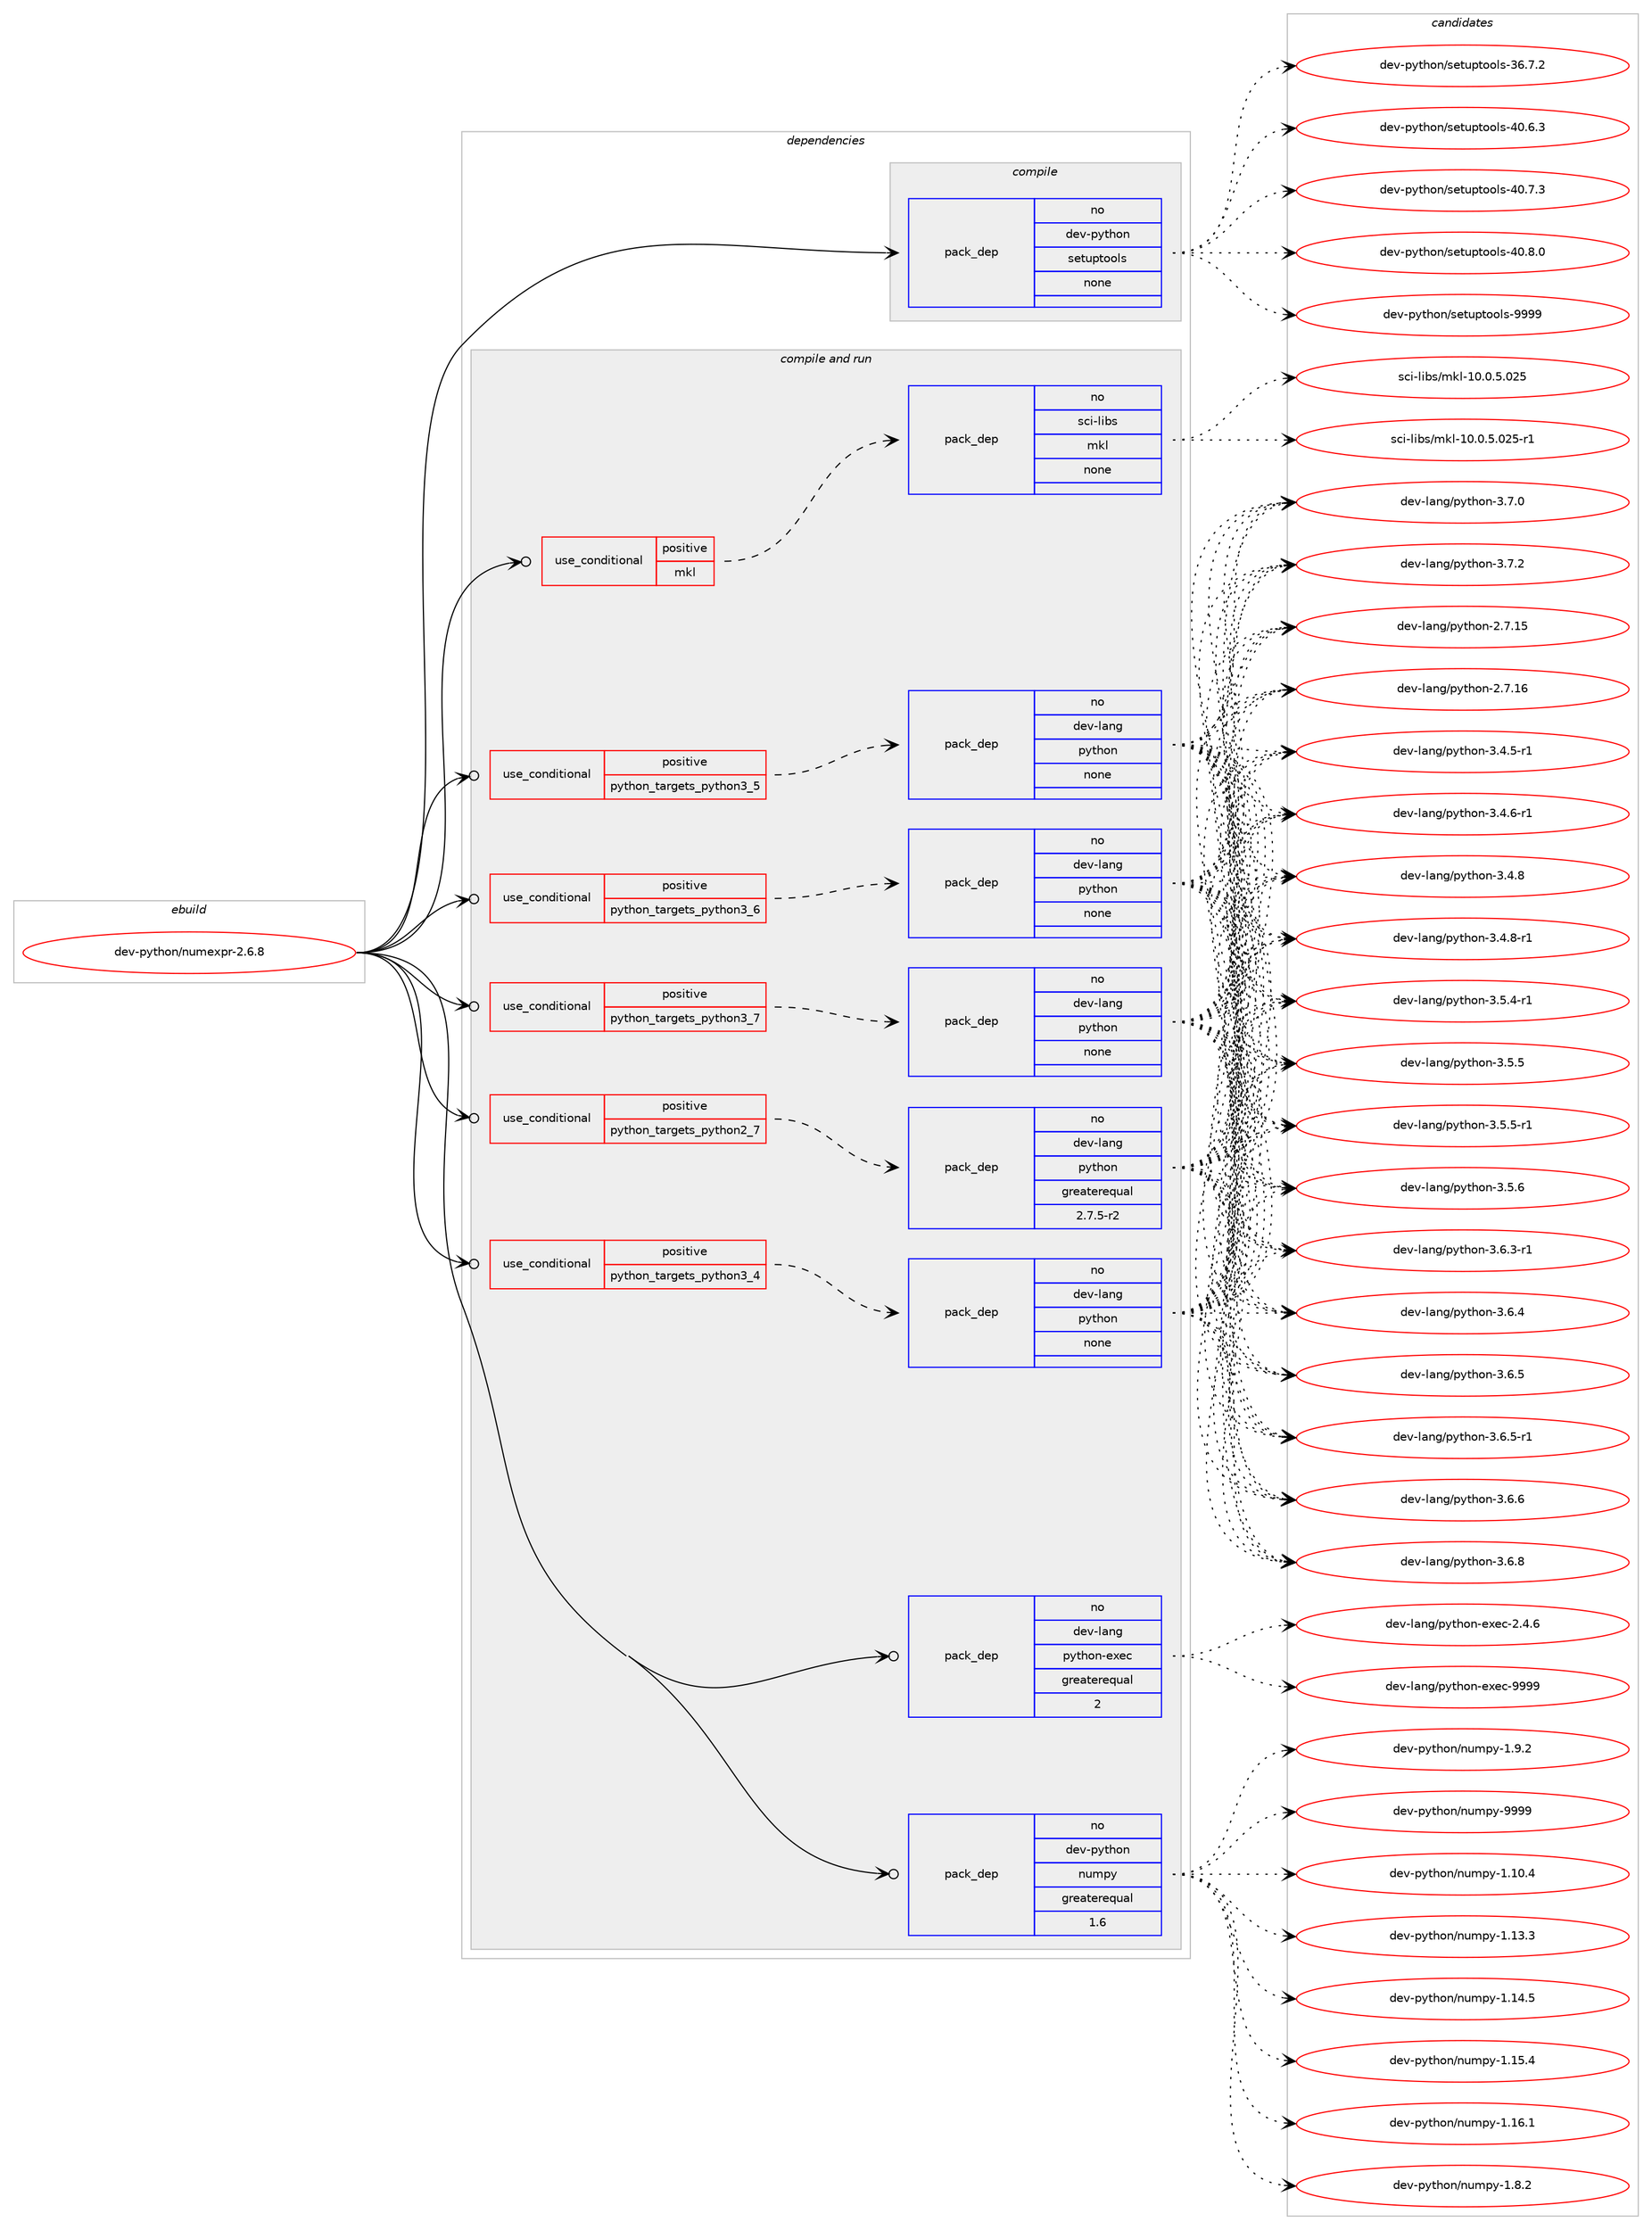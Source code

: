 digraph prolog {

# *************
# Graph options
# *************

newrank=true;
concentrate=true;
compound=true;
graph [rankdir=LR,fontname=Helvetica,fontsize=10,ranksep=1.5];#, ranksep=2.5, nodesep=0.2];
edge  [arrowhead=vee];
node  [fontname=Helvetica,fontsize=10];

# **********
# The ebuild
# **********

subgraph cluster_leftcol {
color=gray;
rank=same;
label=<<i>ebuild</i>>;
id [label="dev-python/numexpr-2.6.8", color=red, width=4, href="../dev-python/numexpr-2.6.8.svg"];
}

# ****************
# The dependencies
# ****************

subgraph cluster_midcol {
color=gray;
label=<<i>dependencies</i>>;
subgraph cluster_compile {
fillcolor="#eeeeee";
style=filled;
label=<<i>compile</i>>;
subgraph pack1019783 {
dependency1421402 [label=<<TABLE BORDER="0" CELLBORDER="1" CELLSPACING="0" CELLPADDING="4" WIDTH="220"><TR><TD ROWSPAN="6" CELLPADDING="30">pack_dep</TD></TR><TR><TD WIDTH="110">no</TD></TR><TR><TD>dev-python</TD></TR><TR><TD>setuptools</TD></TR><TR><TD>none</TD></TR><TR><TD></TD></TR></TABLE>>, shape=none, color=blue];
}
id:e -> dependency1421402:w [weight=20,style="solid",arrowhead="vee"];
}
subgraph cluster_compileandrun {
fillcolor="#eeeeee";
style=filled;
label=<<i>compile and run</i>>;
subgraph cond378342 {
dependency1421403 [label=<<TABLE BORDER="0" CELLBORDER="1" CELLSPACING="0" CELLPADDING="4"><TR><TD ROWSPAN="3" CELLPADDING="10">use_conditional</TD></TR><TR><TD>positive</TD></TR><TR><TD>mkl</TD></TR></TABLE>>, shape=none, color=red];
subgraph pack1019784 {
dependency1421404 [label=<<TABLE BORDER="0" CELLBORDER="1" CELLSPACING="0" CELLPADDING="4" WIDTH="220"><TR><TD ROWSPAN="6" CELLPADDING="30">pack_dep</TD></TR><TR><TD WIDTH="110">no</TD></TR><TR><TD>sci-libs</TD></TR><TR><TD>mkl</TD></TR><TR><TD>none</TD></TR><TR><TD></TD></TR></TABLE>>, shape=none, color=blue];
}
dependency1421403:e -> dependency1421404:w [weight=20,style="dashed",arrowhead="vee"];
}
id:e -> dependency1421403:w [weight=20,style="solid",arrowhead="odotvee"];
subgraph cond378343 {
dependency1421405 [label=<<TABLE BORDER="0" CELLBORDER="1" CELLSPACING="0" CELLPADDING="4"><TR><TD ROWSPAN="3" CELLPADDING="10">use_conditional</TD></TR><TR><TD>positive</TD></TR><TR><TD>python_targets_python2_7</TD></TR></TABLE>>, shape=none, color=red];
subgraph pack1019785 {
dependency1421406 [label=<<TABLE BORDER="0" CELLBORDER="1" CELLSPACING="0" CELLPADDING="4" WIDTH="220"><TR><TD ROWSPAN="6" CELLPADDING="30">pack_dep</TD></TR><TR><TD WIDTH="110">no</TD></TR><TR><TD>dev-lang</TD></TR><TR><TD>python</TD></TR><TR><TD>greaterequal</TD></TR><TR><TD>2.7.5-r2</TD></TR></TABLE>>, shape=none, color=blue];
}
dependency1421405:e -> dependency1421406:w [weight=20,style="dashed",arrowhead="vee"];
}
id:e -> dependency1421405:w [weight=20,style="solid",arrowhead="odotvee"];
subgraph cond378344 {
dependency1421407 [label=<<TABLE BORDER="0" CELLBORDER="1" CELLSPACING="0" CELLPADDING="4"><TR><TD ROWSPAN="3" CELLPADDING="10">use_conditional</TD></TR><TR><TD>positive</TD></TR><TR><TD>python_targets_python3_4</TD></TR></TABLE>>, shape=none, color=red];
subgraph pack1019786 {
dependency1421408 [label=<<TABLE BORDER="0" CELLBORDER="1" CELLSPACING="0" CELLPADDING="4" WIDTH="220"><TR><TD ROWSPAN="6" CELLPADDING="30">pack_dep</TD></TR><TR><TD WIDTH="110">no</TD></TR><TR><TD>dev-lang</TD></TR><TR><TD>python</TD></TR><TR><TD>none</TD></TR><TR><TD></TD></TR></TABLE>>, shape=none, color=blue];
}
dependency1421407:e -> dependency1421408:w [weight=20,style="dashed",arrowhead="vee"];
}
id:e -> dependency1421407:w [weight=20,style="solid",arrowhead="odotvee"];
subgraph cond378345 {
dependency1421409 [label=<<TABLE BORDER="0" CELLBORDER="1" CELLSPACING="0" CELLPADDING="4"><TR><TD ROWSPAN="3" CELLPADDING="10">use_conditional</TD></TR><TR><TD>positive</TD></TR><TR><TD>python_targets_python3_5</TD></TR></TABLE>>, shape=none, color=red];
subgraph pack1019787 {
dependency1421410 [label=<<TABLE BORDER="0" CELLBORDER="1" CELLSPACING="0" CELLPADDING="4" WIDTH="220"><TR><TD ROWSPAN="6" CELLPADDING="30">pack_dep</TD></TR><TR><TD WIDTH="110">no</TD></TR><TR><TD>dev-lang</TD></TR><TR><TD>python</TD></TR><TR><TD>none</TD></TR><TR><TD></TD></TR></TABLE>>, shape=none, color=blue];
}
dependency1421409:e -> dependency1421410:w [weight=20,style="dashed",arrowhead="vee"];
}
id:e -> dependency1421409:w [weight=20,style="solid",arrowhead="odotvee"];
subgraph cond378346 {
dependency1421411 [label=<<TABLE BORDER="0" CELLBORDER="1" CELLSPACING="0" CELLPADDING="4"><TR><TD ROWSPAN="3" CELLPADDING="10">use_conditional</TD></TR><TR><TD>positive</TD></TR><TR><TD>python_targets_python3_6</TD></TR></TABLE>>, shape=none, color=red];
subgraph pack1019788 {
dependency1421412 [label=<<TABLE BORDER="0" CELLBORDER="1" CELLSPACING="0" CELLPADDING="4" WIDTH="220"><TR><TD ROWSPAN="6" CELLPADDING="30">pack_dep</TD></TR><TR><TD WIDTH="110">no</TD></TR><TR><TD>dev-lang</TD></TR><TR><TD>python</TD></TR><TR><TD>none</TD></TR><TR><TD></TD></TR></TABLE>>, shape=none, color=blue];
}
dependency1421411:e -> dependency1421412:w [weight=20,style="dashed",arrowhead="vee"];
}
id:e -> dependency1421411:w [weight=20,style="solid",arrowhead="odotvee"];
subgraph cond378347 {
dependency1421413 [label=<<TABLE BORDER="0" CELLBORDER="1" CELLSPACING="0" CELLPADDING="4"><TR><TD ROWSPAN="3" CELLPADDING="10">use_conditional</TD></TR><TR><TD>positive</TD></TR><TR><TD>python_targets_python3_7</TD></TR></TABLE>>, shape=none, color=red];
subgraph pack1019789 {
dependency1421414 [label=<<TABLE BORDER="0" CELLBORDER="1" CELLSPACING="0" CELLPADDING="4" WIDTH="220"><TR><TD ROWSPAN="6" CELLPADDING="30">pack_dep</TD></TR><TR><TD WIDTH="110">no</TD></TR><TR><TD>dev-lang</TD></TR><TR><TD>python</TD></TR><TR><TD>none</TD></TR><TR><TD></TD></TR></TABLE>>, shape=none, color=blue];
}
dependency1421413:e -> dependency1421414:w [weight=20,style="dashed",arrowhead="vee"];
}
id:e -> dependency1421413:w [weight=20,style="solid",arrowhead="odotvee"];
subgraph pack1019790 {
dependency1421415 [label=<<TABLE BORDER="0" CELLBORDER="1" CELLSPACING="0" CELLPADDING="4" WIDTH="220"><TR><TD ROWSPAN="6" CELLPADDING="30">pack_dep</TD></TR><TR><TD WIDTH="110">no</TD></TR><TR><TD>dev-lang</TD></TR><TR><TD>python-exec</TD></TR><TR><TD>greaterequal</TD></TR><TR><TD>2</TD></TR></TABLE>>, shape=none, color=blue];
}
id:e -> dependency1421415:w [weight=20,style="solid",arrowhead="odotvee"];
subgraph pack1019791 {
dependency1421416 [label=<<TABLE BORDER="0" CELLBORDER="1" CELLSPACING="0" CELLPADDING="4" WIDTH="220"><TR><TD ROWSPAN="6" CELLPADDING="30">pack_dep</TD></TR><TR><TD WIDTH="110">no</TD></TR><TR><TD>dev-python</TD></TR><TR><TD>numpy</TD></TR><TR><TD>greaterequal</TD></TR><TR><TD>1.6</TD></TR></TABLE>>, shape=none, color=blue];
}
id:e -> dependency1421416:w [weight=20,style="solid",arrowhead="odotvee"];
}
subgraph cluster_run {
fillcolor="#eeeeee";
style=filled;
label=<<i>run</i>>;
}
}

# **************
# The candidates
# **************

subgraph cluster_choices {
rank=same;
color=gray;
label=<<i>candidates</i>>;

subgraph choice1019783 {
color=black;
nodesep=1;
choice100101118451121211161041111104711510111611711211611111110811545515446554650 [label="dev-python/setuptools-36.7.2", color=red, width=4,href="../dev-python/setuptools-36.7.2.svg"];
choice100101118451121211161041111104711510111611711211611111110811545524846544651 [label="dev-python/setuptools-40.6.3", color=red, width=4,href="../dev-python/setuptools-40.6.3.svg"];
choice100101118451121211161041111104711510111611711211611111110811545524846554651 [label="dev-python/setuptools-40.7.3", color=red, width=4,href="../dev-python/setuptools-40.7.3.svg"];
choice100101118451121211161041111104711510111611711211611111110811545524846564648 [label="dev-python/setuptools-40.8.0", color=red, width=4,href="../dev-python/setuptools-40.8.0.svg"];
choice10010111845112121116104111110471151011161171121161111111081154557575757 [label="dev-python/setuptools-9999", color=red, width=4,href="../dev-python/setuptools-9999.svg"];
dependency1421402:e -> choice100101118451121211161041111104711510111611711211611111110811545515446554650:w [style=dotted,weight="100"];
dependency1421402:e -> choice100101118451121211161041111104711510111611711211611111110811545524846544651:w [style=dotted,weight="100"];
dependency1421402:e -> choice100101118451121211161041111104711510111611711211611111110811545524846554651:w [style=dotted,weight="100"];
dependency1421402:e -> choice100101118451121211161041111104711510111611711211611111110811545524846564648:w [style=dotted,weight="100"];
dependency1421402:e -> choice10010111845112121116104111110471151011161171121161111111081154557575757:w [style=dotted,weight="100"];
}
subgraph choice1019784 {
color=black;
nodesep=1;
choice115991054510810598115471091071084549484648465346485053 [label="sci-libs/mkl-10.0.5.025", color=red, width=4,href="../sci-libs/mkl-10.0.5.025.svg"];
choice1159910545108105981154710910710845494846484653464850534511449 [label="sci-libs/mkl-10.0.5.025-r1", color=red, width=4,href="../sci-libs/mkl-10.0.5.025-r1.svg"];
dependency1421404:e -> choice115991054510810598115471091071084549484648465346485053:w [style=dotted,weight="100"];
dependency1421404:e -> choice1159910545108105981154710910710845494846484653464850534511449:w [style=dotted,weight="100"];
}
subgraph choice1019785 {
color=black;
nodesep=1;
choice10010111845108971101034711212111610411111045504655464953 [label="dev-lang/python-2.7.15", color=red, width=4,href="../dev-lang/python-2.7.15.svg"];
choice10010111845108971101034711212111610411111045504655464954 [label="dev-lang/python-2.7.16", color=red, width=4,href="../dev-lang/python-2.7.16.svg"];
choice1001011184510897110103471121211161041111104551465246534511449 [label="dev-lang/python-3.4.5-r1", color=red, width=4,href="../dev-lang/python-3.4.5-r1.svg"];
choice1001011184510897110103471121211161041111104551465246544511449 [label="dev-lang/python-3.4.6-r1", color=red, width=4,href="../dev-lang/python-3.4.6-r1.svg"];
choice100101118451089711010347112121116104111110455146524656 [label="dev-lang/python-3.4.8", color=red, width=4,href="../dev-lang/python-3.4.8.svg"];
choice1001011184510897110103471121211161041111104551465246564511449 [label="dev-lang/python-3.4.8-r1", color=red, width=4,href="../dev-lang/python-3.4.8-r1.svg"];
choice1001011184510897110103471121211161041111104551465346524511449 [label="dev-lang/python-3.5.4-r1", color=red, width=4,href="../dev-lang/python-3.5.4-r1.svg"];
choice100101118451089711010347112121116104111110455146534653 [label="dev-lang/python-3.5.5", color=red, width=4,href="../dev-lang/python-3.5.5.svg"];
choice1001011184510897110103471121211161041111104551465346534511449 [label="dev-lang/python-3.5.5-r1", color=red, width=4,href="../dev-lang/python-3.5.5-r1.svg"];
choice100101118451089711010347112121116104111110455146534654 [label="dev-lang/python-3.5.6", color=red, width=4,href="../dev-lang/python-3.5.6.svg"];
choice1001011184510897110103471121211161041111104551465446514511449 [label="dev-lang/python-3.6.3-r1", color=red, width=4,href="../dev-lang/python-3.6.3-r1.svg"];
choice100101118451089711010347112121116104111110455146544652 [label="dev-lang/python-3.6.4", color=red, width=4,href="../dev-lang/python-3.6.4.svg"];
choice100101118451089711010347112121116104111110455146544653 [label="dev-lang/python-3.6.5", color=red, width=4,href="../dev-lang/python-3.6.5.svg"];
choice1001011184510897110103471121211161041111104551465446534511449 [label="dev-lang/python-3.6.5-r1", color=red, width=4,href="../dev-lang/python-3.6.5-r1.svg"];
choice100101118451089711010347112121116104111110455146544654 [label="dev-lang/python-3.6.6", color=red, width=4,href="../dev-lang/python-3.6.6.svg"];
choice100101118451089711010347112121116104111110455146544656 [label="dev-lang/python-3.6.8", color=red, width=4,href="../dev-lang/python-3.6.8.svg"];
choice100101118451089711010347112121116104111110455146554648 [label="dev-lang/python-3.7.0", color=red, width=4,href="../dev-lang/python-3.7.0.svg"];
choice100101118451089711010347112121116104111110455146554650 [label="dev-lang/python-3.7.2", color=red, width=4,href="../dev-lang/python-3.7.2.svg"];
dependency1421406:e -> choice10010111845108971101034711212111610411111045504655464953:w [style=dotted,weight="100"];
dependency1421406:e -> choice10010111845108971101034711212111610411111045504655464954:w [style=dotted,weight="100"];
dependency1421406:e -> choice1001011184510897110103471121211161041111104551465246534511449:w [style=dotted,weight="100"];
dependency1421406:e -> choice1001011184510897110103471121211161041111104551465246544511449:w [style=dotted,weight="100"];
dependency1421406:e -> choice100101118451089711010347112121116104111110455146524656:w [style=dotted,weight="100"];
dependency1421406:e -> choice1001011184510897110103471121211161041111104551465246564511449:w [style=dotted,weight="100"];
dependency1421406:e -> choice1001011184510897110103471121211161041111104551465346524511449:w [style=dotted,weight="100"];
dependency1421406:e -> choice100101118451089711010347112121116104111110455146534653:w [style=dotted,weight="100"];
dependency1421406:e -> choice1001011184510897110103471121211161041111104551465346534511449:w [style=dotted,weight="100"];
dependency1421406:e -> choice100101118451089711010347112121116104111110455146534654:w [style=dotted,weight="100"];
dependency1421406:e -> choice1001011184510897110103471121211161041111104551465446514511449:w [style=dotted,weight="100"];
dependency1421406:e -> choice100101118451089711010347112121116104111110455146544652:w [style=dotted,weight="100"];
dependency1421406:e -> choice100101118451089711010347112121116104111110455146544653:w [style=dotted,weight="100"];
dependency1421406:e -> choice1001011184510897110103471121211161041111104551465446534511449:w [style=dotted,weight="100"];
dependency1421406:e -> choice100101118451089711010347112121116104111110455146544654:w [style=dotted,weight="100"];
dependency1421406:e -> choice100101118451089711010347112121116104111110455146544656:w [style=dotted,weight="100"];
dependency1421406:e -> choice100101118451089711010347112121116104111110455146554648:w [style=dotted,weight="100"];
dependency1421406:e -> choice100101118451089711010347112121116104111110455146554650:w [style=dotted,weight="100"];
}
subgraph choice1019786 {
color=black;
nodesep=1;
choice10010111845108971101034711212111610411111045504655464953 [label="dev-lang/python-2.7.15", color=red, width=4,href="../dev-lang/python-2.7.15.svg"];
choice10010111845108971101034711212111610411111045504655464954 [label="dev-lang/python-2.7.16", color=red, width=4,href="../dev-lang/python-2.7.16.svg"];
choice1001011184510897110103471121211161041111104551465246534511449 [label="dev-lang/python-3.4.5-r1", color=red, width=4,href="../dev-lang/python-3.4.5-r1.svg"];
choice1001011184510897110103471121211161041111104551465246544511449 [label="dev-lang/python-3.4.6-r1", color=red, width=4,href="../dev-lang/python-3.4.6-r1.svg"];
choice100101118451089711010347112121116104111110455146524656 [label="dev-lang/python-3.4.8", color=red, width=4,href="../dev-lang/python-3.4.8.svg"];
choice1001011184510897110103471121211161041111104551465246564511449 [label="dev-lang/python-3.4.8-r1", color=red, width=4,href="../dev-lang/python-3.4.8-r1.svg"];
choice1001011184510897110103471121211161041111104551465346524511449 [label="dev-lang/python-3.5.4-r1", color=red, width=4,href="../dev-lang/python-3.5.4-r1.svg"];
choice100101118451089711010347112121116104111110455146534653 [label="dev-lang/python-3.5.5", color=red, width=4,href="../dev-lang/python-3.5.5.svg"];
choice1001011184510897110103471121211161041111104551465346534511449 [label="dev-lang/python-3.5.5-r1", color=red, width=4,href="../dev-lang/python-3.5.5-r1.svg"];
choice100101118451089711010347112121116104111110455146534654 [label="dev-lang/python-3.5.6", color=red, width=4,href="../dev-lang/python-3.5.6.svg"];
choice1001011184510897110103471121211161041111104551465446514511449 [label="dev-lang/python-3.6.3-r1", color=red, width=4,href="../dev-lang/python-3.6.3-r1.svg"];
choice100101118451089711010347112121116104111110455146544652 [label="dev-lang/python-3.6.4", color=red, width=4,href="../dev-lang/python-3.6.4.svg"];
choice100101118451089711010347112121116104111110455146544653 [label="dev-lang/python-3.6.5", color=red, width=4,href="../dev-lang/python-3.6.5.svg"];
choice1001011184510897110103471121211161041111104551465446534511449 [label="dev-lang/python-3.6.5-r1", color=red, width=4,href="../dev-lang/python-3.6.5-r1.svg"];
choice100101118451089711010347112121116104111110455146544654 [label="dev-lang/python-3.6.6", color=red, width=4,href="../dev-lang/python-3.6.6.svg"];
choice100101118451089711010347112121116104111110455146544656 [label="dev-lang/python-3.6.8", color=red, width=4,href="../dev-lang/python-3.6.8.svg"];
choice100101118451089711010347112121116104111110455146554648 [label="dev-lang/python-3.7.0", color=red, width=4,href="../dev-lang/python-3.7.0.svg"];
choice100101118451089711010347112121116104111110455146554650 [label="dev-lang/python-3.7.2", color=red, width=4,href="../dev-lang/python-3.7.2.svg"];
dependency1421408:e -> choice10010111845108971101034711212111610411111045504655464953:w [style=dotted,weight="100"];
dependency1421408:e -> choice10010111845108971101034711212111610411111045504655464954:w [style=dotted,weight="100"];
dependency1421408:e -> choice1001011184510897110103471121211161041111104551465246534511449:w [style=dotted,weight="100"];
dependency1421408:e -> choice1001011184510897110103471121211161041111104551465246544511449:w [style=dotted,weight="100"];
dependency1421408:e -> choice100101118451089711010347112121116104111110455146524656:w [style=dotted,weight="100"];
dependency1421408:e -> choice1001011184510897110103471121211161041111104551465246564511449:w [style=dotted,weight="100"];
dependency1421408:e -> choice1001011184510897110103471121211161041111104551465346524511449:w [style=dotted,weight="100"];
dependency1421408:e -> choice100101118451089711010347112121116104111110455146534653:w [style=dotted,weight="100"];
dependency1421408:e -> choice1001011184510897110103471121211161041111104551465346534511449:w [style=dotted,weight="100"];
dependency1421408:e -> choice100101118451089711010347112121116104111110455146534654:w [style=dotted,weight="100"];
dependency1421408:e -> choice1001011184510897110103471121211161041111104551465446514511449:w [style=dotted,weight="100"];
dependency1421408:e -> choice100101118451089711010347112121116104111110455146544652:w [style=dotted,weight="100"];
dependency1421408:e -> choice100101118451089711010347112121116104111110455146544653:w [style=dotted,weight="100"];
dependency1421408:e -> choice1001011184510897110103471121211161041111104551465446534511449:w [style=dotted,weight="100"];
dependency1421408:e -> choice100101118451089711010347112121116104111110455146544654:w [style=dotted,weight="100"];
dependency1421408:e -> choice100101118451089711010347112121116104111110455146544656:w [style=dotted,weight="100"];
dependency1421408:e -> choice100101118451089711010347112121116104111110455146554648:w [style=dotted,weight="100"];
dependency1421408:e -> choice100101118451089711010347112121116104111110455146554650:w [style=dotted,weight="100"];
}
subgraph choice1019787 {
color=black;
nodesep=1;
choice10010111845108971101034711212111610411111045504655464953 [label="dev-lang/python-2.7.15", color=red, width=4,href="../dev-lang/python-2.7.15.svg"];
choice10010111845108971101034711212111610411111045504655464954 [label="dev-lang/python-2.7.16", color=red, width=4,href="../dev-lang/python-2.7.16.svg"];
choice1001011184510897110103471121211161041111104551465246534511449 [label="dev-lang/python-3.4.5-r1", color=red, width=4,href="../dev-lang/python-3.4.5-r1.svg"];
choice1001011184510897110103471121211161041111104551465246544511449 [label="dev-lang/python-3.4.6-r1", color=red, width=4,href="../dev-lang/python-3.4.6-r1.svg"];
choice100101118451089711010347112121116104111110455146524656 [label="dev-lang/python-3.4.8", color=red, width=4,href="../dev-lang/python-3.4.8.svg"];
choice1001011184510897110103471121211161041111104551465246564511449 [label="dev-lang/python-3.4.8-r1", color=red, width=4,href="../dev-lang/python-3.4.8-r1.svg"];
choice1001011184510897110103471121211161041111104551465346524511449 [label="dev-lang/python-3.5.4-r1", color=red, width=4,href="../dev-lang/python-3.5.4-r1.svg"];
choice100101118451089711010347112121116104111110455146534653 [label="dev-lang/python-3.5.5", color=red, width=4,href="../dev-lang/python-3.5.5.svg"];
choice1001011184510897110103471121211161041111104551465346534511449 [label="dev-lang/python-3.5.5-r1", color=red, width=4,href="../dev-lang/python-3.5.5-r1.svg"];
choice100101118451089711010347112121116104111110455146534654 [label="dev-lang/python-3.5.6", color=red, width=4,href="../dev-lang/python-3.5.6.svg"];
choice1001011184510897110103471121211161041111104551465446514511449 [label="dev-lang/python-3.6.3-r1", color=red, width=4,href="../dev-lang/python-3.6.3-r1.svg"];
choice100101118451089711010347112121116104111110455146544652 [label="dev-lang/python-3.6.4", color=red, width=4,href="../dev-lang/python-3.6.4.svg"];
choice100101118451089711010347112121116104111110455146544653 [label="dev-lang/python-3.6.5", color=red, width=4,href="../dev-lang/python-3.6.5.svg"];
choice1001011184510897110103471121211161041111104551465446534511449 [label="dev-lang/python-3.6.5-r1", color=red, width=4,href="../dev-lang/python-3.6.5-r1.svg"];
choice100101118451089711010347112121116104111110455146544654 [label="dev-lang/python-3.6.6", color=red, width=4,href="../dev-lang/python-3.6.6.svg"];
choice100101118451089711010347112121116104111110455146544656 [label="dev-lang/python-3.6.8", color=red, width=4,href="../dev-lang/python-3.6.8.svg"];
choice100101118451089711010347112121116104111110455146554648 [label="dev-lang/python-3.7.0", color=red, width=4,href="../dev-lang/python-3.7.0.svg"];
choice100101118451089711010347112121116104111110455146554650 [label="dev-lang/python-3.7.2", color=red, width=4,href="../dev-lang/python-3.7.2.svg"];
dependency1421410:e -> choice10010111845108971101034711212111610411111045504655464953:w [style=dotted,weight="100"];
dependency1421410:e -> choice10010111845108971101034711212111610411111045504655464954:w [style=dotted,weight="100"];
dependency1421410:e -> choice1001011184510897110103471121211161041111104551465246534511449:w [style=dotted,weight="100"];
dependency1421410:e -> choice1001011184510897110103471121211161041111104551465246544511449:w [style=dotted,weight="100"];
dependency1421410:e -> choice100101118451089711010347112121116104111110455146524656:w [style=dotted,weight="100"];
dependency1421410:e -> choice1001011184510897110103471121211161041111104551465246564511449:w [style=dotted,weight="100"];
dependency1421410:e -> choice1001011184510897110103471121211161041111104551465346524511449:w [style=dotted,weight="100"];
dependency1421410:e -> choice100101118451089711010347112121116104111110455146534653:w [style=dotted,weight="100"];
dependency1421410:e -> choice1001011184510897110103471121211161041111104551465346534511449:w [style=dotted,weight="100"];
dependency1421410:e -> choice100101118451089711010347112121116104111110455146534654:w [style=dotted,weight="100"];
dependency1421410:e -> choice1001011184510897110103471121211161041111104551465446514511449:w [style=dotted,weight="100"];
dependency1421410:e -> choice100101118451089711010347112121116104111110455146544652:w [style=dotted,weight="100"];
dependency1421410:e -> choice100101118451089711010347112121116104111110455146544653:w [style=dotted,weight="100"];
dependency1421410:e -> choice1001011184510897110103471121211161041111104551465446534511449:w [style=dotted,weight="100"];
dependency1421410:e -> choice100101118451089711010347112121116104111110455146544654:w [style=dotted,weight="100"];
dependency1421410:e -> choice100101118451089711010347112121116104111110455146544656:w [style=dotted,weight="100"];
dependency1421410:e -> choice100101118451089711010347112121116104111110455146554648:w [style=dotted,weight="100"];
dependency1421410:e -> choice100101118451089711010347112121116104111110455146554650:w [style=dotted,weight="100"];
}
subgraph choice1019788 {
color=black;
nodesep=1;
choice10010111845108971101034711212111610411111045504655464953 [label="dev-lang/python-2.7.15", color=red, width=4,href="../dev-lang/python-2.7.15.svg"];
choice10010111845108971101034711212111610411111045504655464954 [label="dev-lang/python-2.7.16", color=red, width=4,href="../dev-lang/python-2.7.16.svg"];
choice1001011184510897110103471121211161041111104551465246534511449 [label="dev-lang/python-3.4.5-r1", color=red, width=4,href="../dev-lang/python-3.4.5-r1.svg"];
choice1001011184510897110103471121211161041111104551465246544511449 [label="dev-lang/python-3.4.6-r1", color=red, width=4,href="../dev-lang/python-3.4.6-r1.svg"];
choice100101118451089711010347112121116104111110455146524656 [label="dev-lang/python-3.4.8", color=red, width=4,href="../dev-lang/python-3.4.8.svg"];
choice1001011184510897110103471121211161041111104551465246564511449 [label="dev-lang/python-3.4.8-r1", color=red, width=4,href="../dev-lang/python-3.4.8-r1.svg"];
choice1001011184510897110103471121211161041111104551465346524511449 [label="dev-lang/python-3.5.4-r1", color=red, width=4,href="../dev-lang/python-3.5.4-r1.svg"];
choice100101118451089711010347112121116104111110455146534653 [label="dev-lang/python-3.5.5", color=red, width=4,href="../dev-lang/python-3.5.5.svg"];
choice1001011184510897110103471121211161041111104551465346534511449 [label="dev-lang/python-3.5.5-r1", color=red, width=4,href="../dev-lang/python-3.5.5-r1.svg"];
choice100101118451089711010347112121116104111110455146534654 [label="dev-lang/python-3.5.6", color=red, width=4,href="../dev-lang/python-3.5.6.svg"];
choice1001011184510897110103471121211161041111104551465446514511449 [label="dev-lang/python-3.6.3-r1", color=red, width=4,href="../dev-lang/python-3.6.3-r1.svg"];
choice100101118451089711010347112121116104111110455146544652 [label="dev-lang/python-3.6.4", color=red, width=4,href="../dev-lang/python-3.6.4.svg"];
choice100101118451089711010347112121116104111110455146544653 [label="dev-lang/python-3.6.5", color=red, width=4,href="../dev-lang/python-3.6.5.svg"];
choice1001011184510897110103471121211161041111104551465446534511449 [label="dev-lang/python-3.6.5-r1", color=red, width=4,href="../dev-lang/python-3.6.5-r1.svg"];
choice100101118451089711010347112121116104111110455146544654 [label="dev-lang/python-3.6.6", color=red, width=4,href="../dev-lang/python-3.6.6.svg"];
choice100101118451089711010347112121116104111110455146544656 [label="dev-lang/python-3.6.8", color=red, width=4,href="../dev-lang/python-3.6.8.svg"];
choice100101118451089711010347112121116104111110455146554648 [label="dev-lang/python-3.7.0", color=red, width=4,href="../dev-lang/python-3.7.0.svg"];
choice100101118451089711010347112121116104111110455146554650 [label="dev-lang/python-3.7.2", color=red, width=4,href="../dev-lang/python-3.7.2.svg"];
dependency1421412:e -> choice10010111845108971101034711212111610411111045504655464953:w [style=dotted,weight="100"];
dependency1421412:e -> choice10010111845108971101034711212111610411111045504655464954:w [style=dotted,weight="100"];
dependency1421412:e -> choice1001011184510897110103471121211161041111104551465246534511449:w [style=dotted,weight="100"];
dependency1421412:e -> choice1001011184510897110103471121211161041111104551465246544511449:w [style=dotted,weight="100"];
dependency1421412:e -> choice100101118451089711010347112121116104111110455146524656:w [style=dotted,weight="100"];
dependency1421412:e -> choice1001011184510897110103471121211161041111104551465246564511449:w [style=dotted,weight="100"];
dependency1421412:e -> choice1001011184510897110103471121211161041111104551465346524511449:w [style=dotted,weight="100"];
dependency1421412:e -> choice100101118451089711010347112121116104111110455146534653:w [style=dotted,weight="100"];
dependency1421412:e -> choice1001011184510897110103471121211161041111104551465346534511449:w [style=dotted,weight="100"];
dependency1421412:e -> choice100101118451089711010347112121116104111110455146534654:w [style=dotted,weight="100"];
dependency1421412:e -> choice1001011184510897110103471121211161041111104551465446514511449:w [style=dotted,weight="100"];
dependency1421412:e -> choice100101118451089711010347112121116104111110455146544652:w [style=dotted,weight="100"];
dependency1421412:e -> choice100101118451089711010347112121116104111110455146544653:w [style=dotted,weight="100"];
dependency1421412:e -> choice1001011184510897110103471121211161041111104551465446534511449:w [style=dotted,weight="100"];
dependency1421412:e -> choice100101118451089711010347112121116104111110455146544654:w [style=dotted,weight="100"];
dependency1421412:e -> choice100101118451089711010347112121116104111110455146544656:w [style=dotted,weight="100"];
dependency1421412:e -> choice100101118451089711010347112121116104111110455146554648:w [style=dotted,weight="100"];
dependency1421412:e -> choice100101118451089711010347112121116104111110455146554650:w [style=dotted,weight="100"];
}
subgraph choice1019789 {
color=black;
nodesep=1;
choice10010111845108971101034711212111610411111045504655464953 [label="dev-lang/python-2.7.15", color=red, width=4,href="../dev-lang/python-2.7.15.svg"];
choice10010111845108971101034711212111610411111045504655464954 [label="dev-lang/python-2.7.16", color=red, width=4,href="../dev-lang/python-2.7.16.svg"];
choice1001011184510897110103471121211161041111104551465246534511449 [label="dev-lang/python-3.4.5-r1", color=red, width=4,href="../dev-lang/python-3.4.5-r1.svg"];
choice1001011184510897110103471121211161041111104551465246544511449 [label="dev-lang/python-3.4.6-r1", color=red, width=4,href="../dev-lang/python-3.4.6-r1.svg"];
choice100101118451089711010347112121116104111110455146524656 [label="dev-lang/python-3.4.8", color=red, width=4,href="../dev-lang/python-3.4.8.svg"];
choice1001011184510897110103471121211161041111104551465246564511449 [label="dev-lang/python-3.4.8-r1", color=red, width=4,href="../dev-lang/python-3.4.8-r1.svg"];
choice1001011184510897110103471121211161041111104551465346524511449 [label="dev-lang/python-3.5.4-r1", color=red, width=4,href="../dev-lang/python-3.5.4-r1.svg"];
choice100101118451089711010347112121116104111110455146534653 [label="dev-lang/python-3.5.5", color=red, width=4,href="../dev-lang/python-3.5.5.svg"];
choice1001011184510897110103471121211161041111104551465346534511449 [label="dev-lang/python-3.5.5-r1", color=red, width=4,href="../dev-lang/python-3.5.5-r1.svg"];
choice100101118451089711010347112121116104111110455146534654 [label="dev-lang/python-3.5.6", color=red, width=4,href="../dev-lang/python-3.5.6.svg"];
choice1001011184510897110103471121211161041111104551465446514511449 [label="dev-lang/python-3.6.3-r1", color=red, width=4,href="../dev-lang/python-3.6.3-r1.svg"];
choice100101118451089711010347112121116104111110455146544652 [label="dev-lang/python-3.6.4", color=red, width=4,href="../dev-lang/python-3.6.4.svg"];
choice100101118451089711010347112121116104111110455146544653 [label="dev-lang/python-3.6.5", color=red, width=4,href="../dev-lang/python-3.6.5.svg"];
choice1001011184510897110103471121211161041111104551465446534511449 [label="dev-lang/python-3.6.5-r1", color=red, width=4,href="../dev-lang/python-3.6.5-r1.svg"];
choice100101118451089711010347112121116104111110455146544654 [label="dev-lang/python-3.6.6", color=red, width=4,href="../dev-lang/python-3.6.6.svg"];
choice100101118451089711010347112121116104111110455146544656 [label="dev-lang/python-3.6.8", color=red, width=4,href="../dev-lang/python-3.6.8.svg"];
choice100101118451089711010347112121116104111110455146554648 [label="dev-lang/python-3.7.0", color=red, width=4,href="../dev-lang/python-3.7.0.svg"];
choice100101118451089711010347112121116104111110455146554650 [label="dev-lang/python-3.7.2", color=red, width=4,href="../dev-lang/python-3.7.2.svg"];
dependency1421414:e -> choice10010111845108971101034711212111610411111045504655464953:w [style=dotted,weight="100"];
dependency1421414:e -> choice10010111845108971101034711212111610411111045504655464954:w [style=dotted,weight="100"];
dependency1421414:e -> choice1001011184510897110103471121211161041111104551465246534511449:w [style=dotted,weight="100"];
dependency1421414:e -> choice1001011184510897110103471121211161041111104551465246544511449:w [style=dotted,weight="100"];
dependency1421414:e -> choice100101118451089711010347112121116104111110455146524656:w [style=dotted,weight="100"];
dependency1421414:e -> choice1001011184510897110103471121211161041111104551465246564511449:w [style=dotted,weight="100"];
dependency1421414:e -> choice1001011184510897110103471121211161041111104551465346524511449:w [style=dotted,weight="100"];
dependency1421414:e -> choice100101118451089711010347112121116104111110455146534653:w [style=dotted,weight="100"];
dependency1421414:e -> choice1001011184510897110103471121211161041111104551465346534511449:w [style=dotted,weight="100"];
dependency1421414:e -> choice100101118451089711010347112121116104111110455146534654:w [style=dotted,weight="100"];
dependency1421414:e -> choice1001011184510897110103471121211161041111104551465446514511449:w [style=dotted,weight="100"];
dependency1421414:e -> choice100101118451089711010347112121116104111110455146544652:w [style=dotted,weight="100"];
dependency1421414:e -> choice100101118451089711010347112121116104111110455146544653:w [style=dotted,weight="100"];
dependency1421414:e -> choice1001011184510897110103471121211161041111104551465446534511449:w [style=dotted,weight="100"];
dependency1421414:e -> choice100101118451089711010347112121116104111110455146544654:w [style=dotted,weight="100"];
dependency1421414:e -> choice100101118451089711010347112121116104111110455146544656:w [style=dotted,weight="100"];
dependency1421414:e -> choice100101118451089711010347112121116104111110455146554648:w [style=dotted,weight="100"];
dependency1421414:e -> choice100101118451089711010347112121116104111110455146554650:w [style=dotted,weight="100"];
}
subgraph choice1019790 {
color=black;
nodesep=1;
choice1001011184510897110103471121211161041111104510112010199455046524654 [label="dev-lang/python-exec-2.4.6", color=red, width=4,href="../dev-lang/python-exec-2.4.6.svg"];
choice10010111845108971101034711212111610411111045101120101994557575757 [label="dev-lang/python-exec-9999", color=red, width=4,href="../dev-lang/python-exec-9999.svg"];
dependency1421415:e -> choice1001011184510897110103471121211161041111104510112010199455046524654:w [style=dotted,weight="100"];
dependency1421415:e -> choice10010111845108971101034711212111610411111045101120101994557575757:w [style=dotted,weight="100"];
}
subgraph choice1019791 {
color=black;
nodesep=1;
choice100101118451121211161041111104711011710911212145494649484652 [label="dev-python/numpy-1.10.4", color=red, width=4,href="../dev-python/numpy-1.10.4.svg"];
choice100101118451121211161041111104711011710911212145494649514651 [label="dev-python/numpy-1.13.3", color=red, width=4,href="../dev-python/numpy-1.13.3.svg"];
choice100101118451121211161041111104711011710911212145494649524653 [label="dev-python/numpy-1.14.5", color=red, width=4,href="../dev-python/numpy-1.14.5.svg"];
choice100101118451121211161041111104711011710911212145494649534652 [label="dev-python/numpy-1.15.4", color=red, width=4,href="../dev-python/numpy-1.15.4.svg"];
choice100101118451121211161041111104711011710911212145494649544649 [label="dev-python/numpy-1.16.1", color=red, width=4,href="../dev-python/numpy-1.16.1.svg"];
choice1001011184511212111610411111047110117109112121454946564650 [label="dev-python/numpy-1.8.2", color=red, width=4,href="../dev-python/numpy-1.8.2.svg"];
choice1001011184511212111610411111047110117109112121454946574650 [label="dev-python/numpy-1.9.2", color=red, width=4,href="../dev-python/numpy-1.9.2.svg"];
choice10010111845112121116104111110471101171091121214557575757 [label="dev-python/numpy-9999", color=red, width=4,href="../dev-python/numpy-9999.svg"];
dependency1421416:e -> choice100101118451121211161041111104711011710911212145494649484652:w [style=dotted,weight="100"];
dependency1421416:e -> choice100101118451121211161041111104711011710911212145494649514651:w [style=dotted,weight="100"];
dependency1421416:e -> choice100101118451121211161041111104711011710911212145494649524653:w [style=dotted,weight="100"];
dependency1421416:e -> choice100101118451121211161041111104711011710911212145494649534652:w [style=dotted,weight="100"];
dependency1421416:e -> choice100101118451121211161041111104711011710911212145494649544649:w [style=dotted,weight="100"];
dependency1421416:e -> choice1001011184511212111610411111047110117109112121454946564650:w [style=dotted,weight="100"];
dependency1421416:e -> choice1001011184511212111610411111047110117109112121454946574650:w [style=dotted,weight="100"];
dependency1421416:e -> choice10010111845112121116104111110471101171091121214557575757:w [style=dotted,weight="100"];
}
}

}
